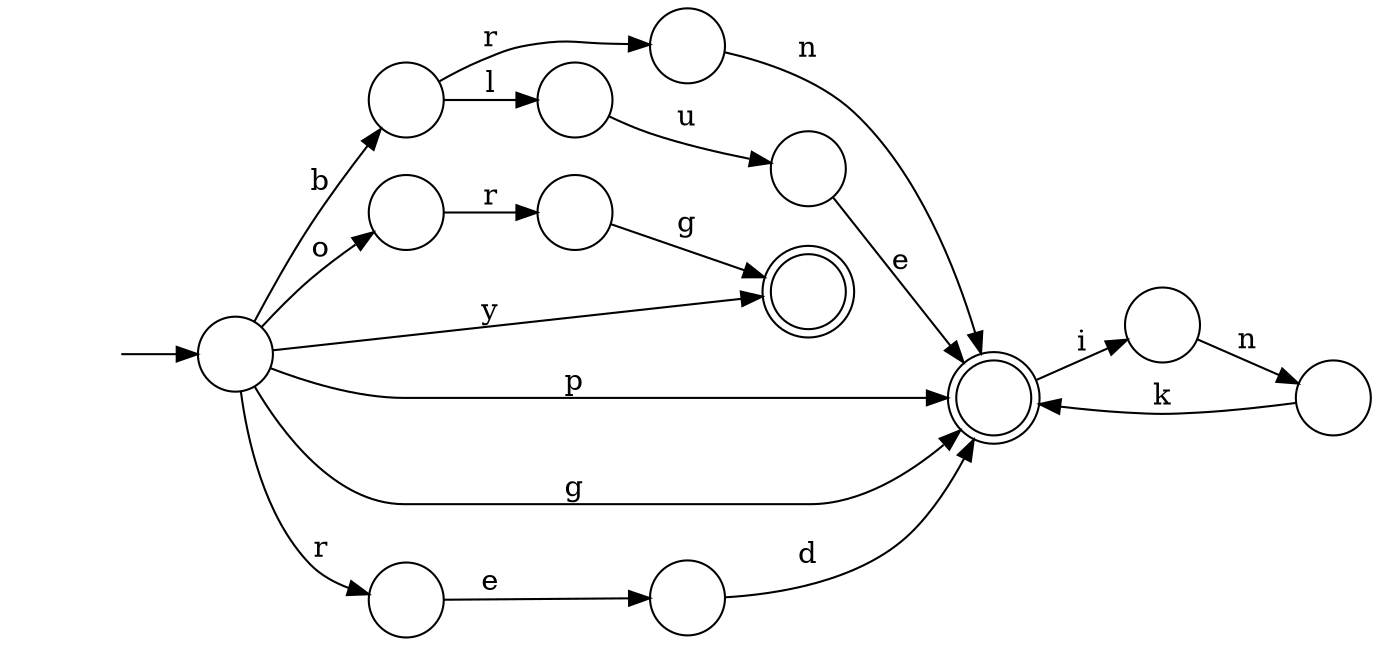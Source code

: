 digraph Automaton {
  rankdir = LR;
  0 [shape=circle,label=""];
  0 -> 8 [label="g"]
  1 [shape=circle,label=""];
  1 -> 3 [label="l"]
  1 -> 9 [label="r"]
  2 [shape=circle,label=""];
  2 -> 6 [label="e"]
  3 [shape=circle,label=""];
  3 -> 2 [label="u"]
  4 [shape=circle,label=""];
  4 -> 0 [label="r"]
  5 [shape=circle,label=""];
  5 -> 10 [label="e"]
  6 [shape=doublecircle,label=""];
  6 -> 7 [label="i"]
  7 [shape=circle,label=""];
  7 -> 12 [label="n"]
  8 [shape=doublecircle,label=""];
  9 [shape=circle,label=""];
  9 -> 6 [label="n"]
  10 [shape=circle,label=""];
  10 -> 6 [label="d"]
  11 [shape=circle,label=""];
  initial [shape=plaintext,label=""];
  initial -> 11
  11 -> 6 [label="p"]
  11 -> 6 [label="g"]
  11 -> 1 [label="b"]
  11 -> 8 [label="y"]
  11 -> 5 [label="r"]
  11 -> 4 [label="o"]
  12 [shape=circle,label=""];
  12 -> 6 [label="k"]
}
